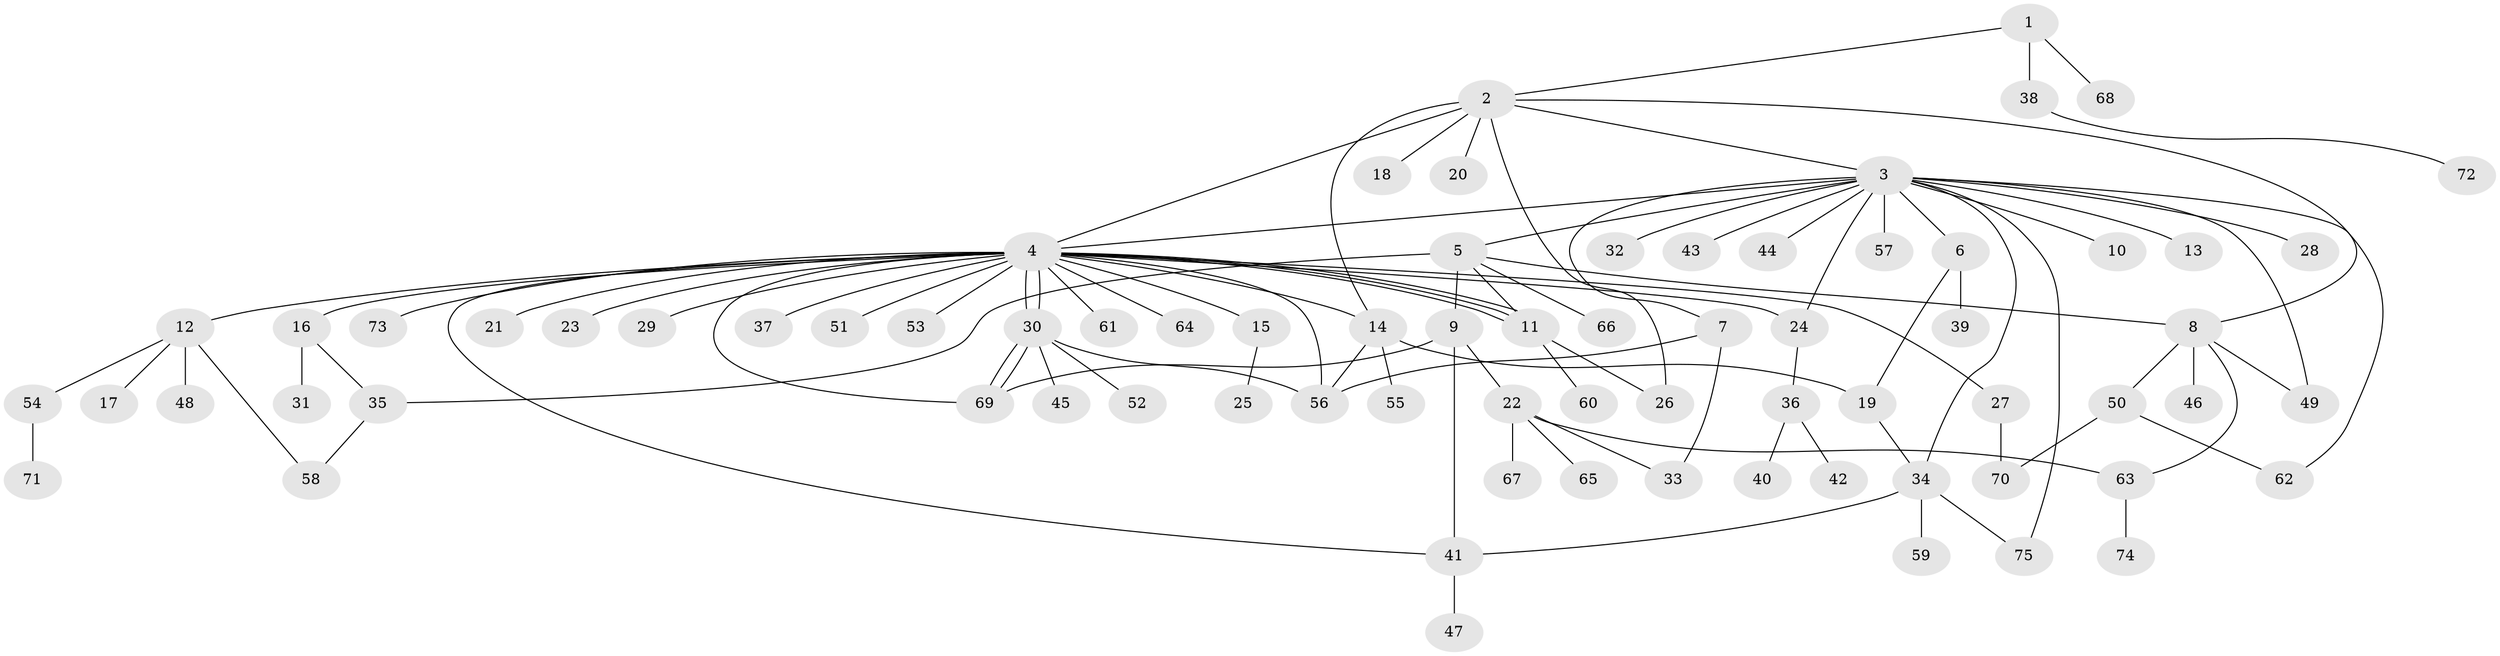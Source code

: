 // Generated by graph-tools (version 1.1) at 2025/25/03/09/25 03:25:55]
// undirected, 75 vertices, 101 edges
graph export_dot {
graph [start="1"]
  node [color=gray90,style=filled];
  1;
  2;
  3;
  4;
  5;
  6;
  7;
  8;
  9;
  10;
  11;
  12;
  13;
  14;
  15;
  16;
  17;
  18;
  19;
  20;
  21;
  22;
  23;
  24;
  25;
  26;
  27;
  28;
  29;
  30;
  31;
  32;
  33;
  34;
  35;
  36;
  37;
  38;
  39;
  40;
  41;
  42;
  43;
  44;
  45;
  46;
  47;
  48;
  49;
  50;
  51;
  52;
  53;
  54;
  55;
  56;
  57;
  58;
  59;
  60;
  61;
  62;
  63;
  64;
  65;
  66;
  67;
  68;
  69;
  70;
  71;
  72;
  73;
  74;
  75;
  1 -- 2;
  1 -- 38;
  1 -- 68;
  2 -- 3;
  2 -- 4;
  2 -- 8;
  2 -- 14;
  2 -- 18;
  2 -- 20;
  2 -- 26;
  3 -- 4;
  3 -- 5;
  3 -- 6;
  3 -- 7;
  3 -- 10;
  3 -- 13;
  3 -- 24;
  3 -- 28;
  3 -- 32;
  3 -- 34;
  3 -- 43;
  3 -- 44;
  3 -- 49;
  3 -- 57;
  3 -- 62;
  3 -- 75;
  4 -- 11;
  4 -- 11;
  4 -- 11;
  4 -- 12;
  4 -- 14;
  4 -- 15;
  4 -- 16;
  4 -- 21;
  4 -- 23;
  4 -- 24;
  4 -- 27;
  4 -- 29;
  4 -- 30;
  4 -- 30;
  4 -- 37;
  4 -- 41;
  4 -- 51;
  4 -- 53;
  4 -- 56;
  4 -- 61;
  4 -- 64;
  4 -- 69;
  4 -- 73;
  5 -- 8;
  5 -- 9;
  5 -- 11;
  5 -- 35;
  5 -- 66;
  6 -- 19;
  6 -- 39;
  7 -- 33;
  7 -- 56;
  8 -- 46;
  8 -- 49;
  8 -- 50;
  8 -- 63;
  9 -- 22;
  9 -- 41;
  9 -- 69;
  11 -- 26;
  11 -- 60;
  12 -- 17;
  12 -- 48;
  12 -- 54;
  12 -- 58;
  14 -- 19;
  14 -- 55;
  14 -- 56;
  15 -- 25;
  16 -- 31;
  16 -- 35;
  19 -- 34;
  22 -- 33;
  22 -- 63;
  22 -- 65;
  22 -- 67;
  24 -- 36;
  27 -- 70;
  30 -- 45;
  30 -- 52;
  30 -- 56;
  30 -- 69;
  30 -- 69;
  34 -- 41;
  34 -- 59;
  34 -- 75;
  35 -- 58;
  36 -- 40;
  36 -- 42;
  38 -- 72;
  41 -- 47;
  50 -- 62;
  50 -- 70;
  54 -- 71;
  63 -- 74;
}
